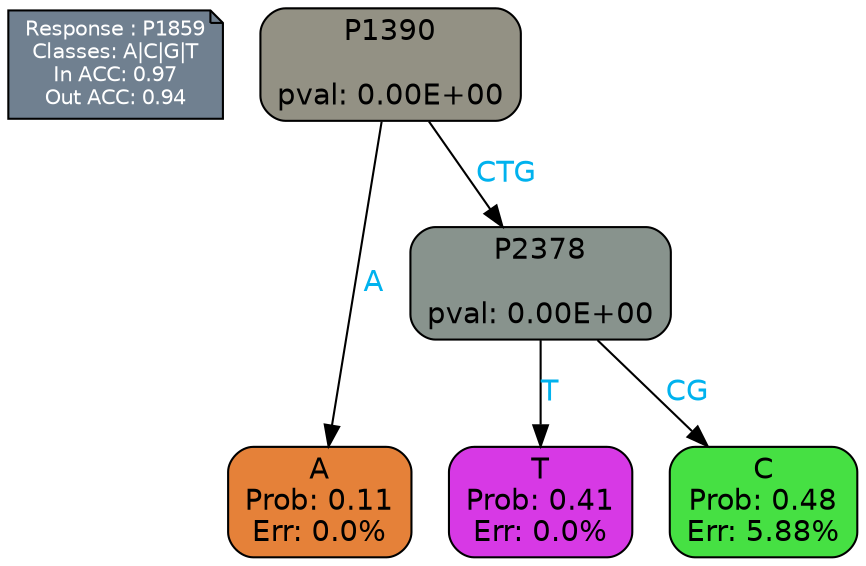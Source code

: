 digraph Tree {
node [shape=box, style="filled, rounded", color="black", fontname=helvetica] ;
graph [ranksep=equally, splines=polylines, bgcolor=transparent, dpi=600] ;
edge [fontname=helvetica] ;
LEGEND [label="Response : P1859
Classes: A|C|G|T
In ACC: 0.97
Out ACC: 0.94
",shape=note,align=left,style=filled,fillcolor="slategray",fontcolor="white",fontsize=10];1 [label="P1390

pval: 0.00E+00", fillcolor="#939184"] ;
2 [label="A
Prob: 0.11
Err: 0.0%", fillcolor="#e58139"] ;
3 [label="P2378

pval: 0.00E+00", fillcolor="#88938d"] ;
4 [label="T
Prob: 0.41
Err: 0.0%", fillcolor="#d739e5"] ;
5 [label="C
Prob: 0.48
Err: 5.88%", fillcolor="#46e043"] ;
1 -> 2 [label="A",fontcolor=deepskyblue2] ;
1 -> 3 [label="CTG",fontcolor=deepskyblue2] ;
3 -> 4 [label="T",fontcolor=deepskyblue2] ;
3 -> 5 [label="CG",fontcolor=deepskyblue2] ;
{rank = same; 2;4;5;}{rank = same; LEGEND;1;}}